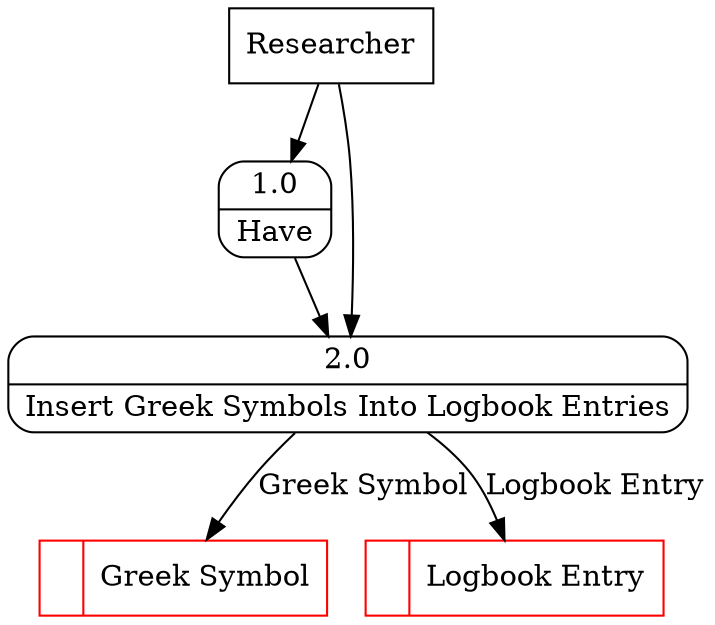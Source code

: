 digraph dfd2{ 
node[shape=record]
200 [label="<f0>  |<f1> Greek Symbol " color=red];
201 [label="<f0>  |<f1> Logbook Entry " color=red];
202 [label="Researcher" shape=box];
203 [label="{<f0> 1.0|<f1> Have }" shape=Mrecord];
204 [label="{<f0> 2.0|<f1> Insert Greek Symbols Into Logbook Entries }" shape=Mrecord];
202 -> 203
202 -> 204
203 -> 204
204 -> 200 [label="Greek Symbol"]
204 -> 201 [label="Logbook Entry"]
}